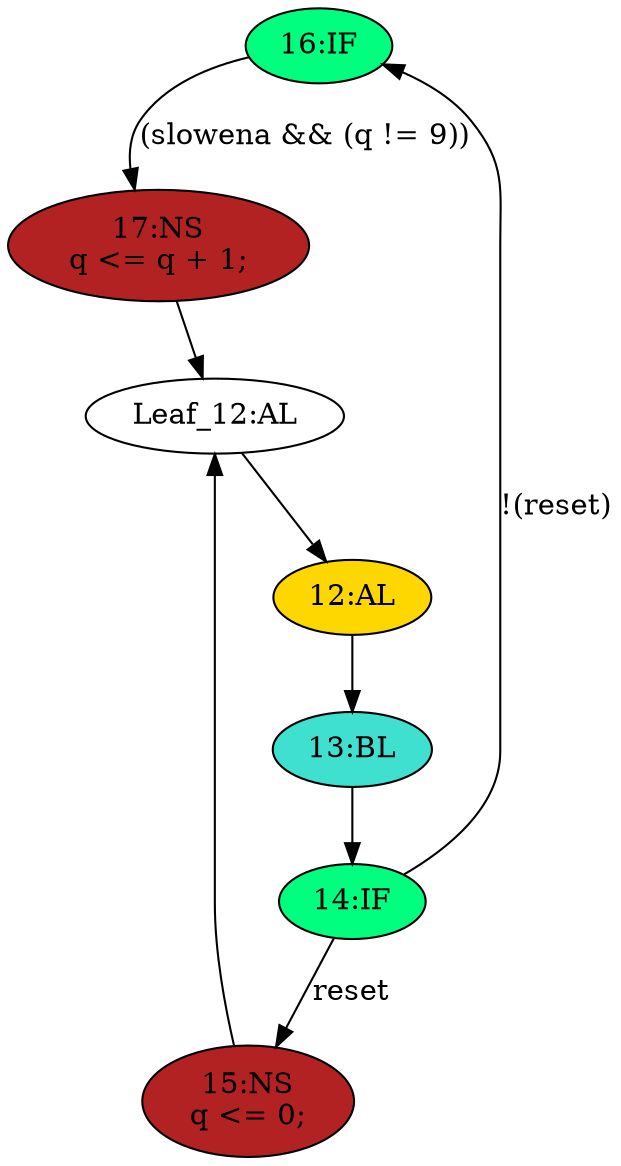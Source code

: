 strict digraph "compose( ,  )" {
	node [label="\N"];
	"16:IF"	[ast="<pyverilog.vparser.ast.IfStatement object at 0x7fcb8ed23e10>",
		fillcolor=springgreen,
		label="16:IF",
		statements="[]",
		style=filled,
		typ=IfStatement];
	"17:NS"	[ast="<pyverilog.vparser.ast.NonblockingSubstitution object at 0x7fcb8ecce550>",
		fillcolor=firebrick,
		label="17:NS
q <= q + 1;",
		statements="[<pyverilog.vparser.ast.NonblockingSubstitution object at 0x7fcb8ecce550>]",
		style=filled,
		typ=NonblockingSubstitution];
	"16:IF" -> "17:NS"	[cond="['slowena', 'q']",
		label="(slowena && (q != 9))",
		lineno=16];
	"13:BL"	[ast="<pyverilog.vparser.ast.Block object at 0x7fcb8edb50d0>",
		fillcolor=turquoise,
		label="13:BL",
		statements="[]",
		style=filled,
		typ=Block];
	"14:IF"	[ast="<pyverilog.vparser.ast.IfStatement object at 0x7fcb8ed37390>",
		fillcolor=springgreen,
		label="14:IF",
		statements="[]",
		style=filled,
		typ=IfStatement];
	"13:BL" -> "14:IF"	[cond="[]",
		lineno=None];
	"14:IF" -> "16:IF"	[cond="['reset']",
		label="!(reset)",
		lineno=14];
	"15:NS"	[ast="<pyverilog.vparser.ast.NonblockingSubstitution object at 0x7fcb8ecd6910>",
		fillcolor=firebrick,
		label="15:NS
q <= 0;",
		statements="[<pyverilog.vparser.ast.NonblockingSubstitution object at 0x7fcb8ecd6910>]",
		style=filled,
		typ=NonblockingSubstitution];
	"14:IF" -> "15:NS"	[cond="['reset']",
		label=reset,
		lineno=14];
	"Leaf_12:AL"	[def_var="['q']",
		label="Leaf_12:AL"];
	"17:NS" -> "Leaf_12:AL"	[cond="[]",
		lineno=None];
	"15:NS" -> "Leaf_12:AL"	[cond="[]",
		lineno=None];
	"12:AL"	[ast="<pyverilog.vparser.ast.Always object at 0x7fcb8edb5390>",
		clk_sens=True,
		fillcolor=gold,
		label="12:AL",
		sens="['clk']",
		statements="[]",
		style=filled,
		typ=Always,
		use_var="['reset', 'q', 'slowena']"];
	"12:AL" -> "13:BL"	[cond="[]",
		lineno=None];
	"Leaf_12:AL" -> "12:AL";
}
